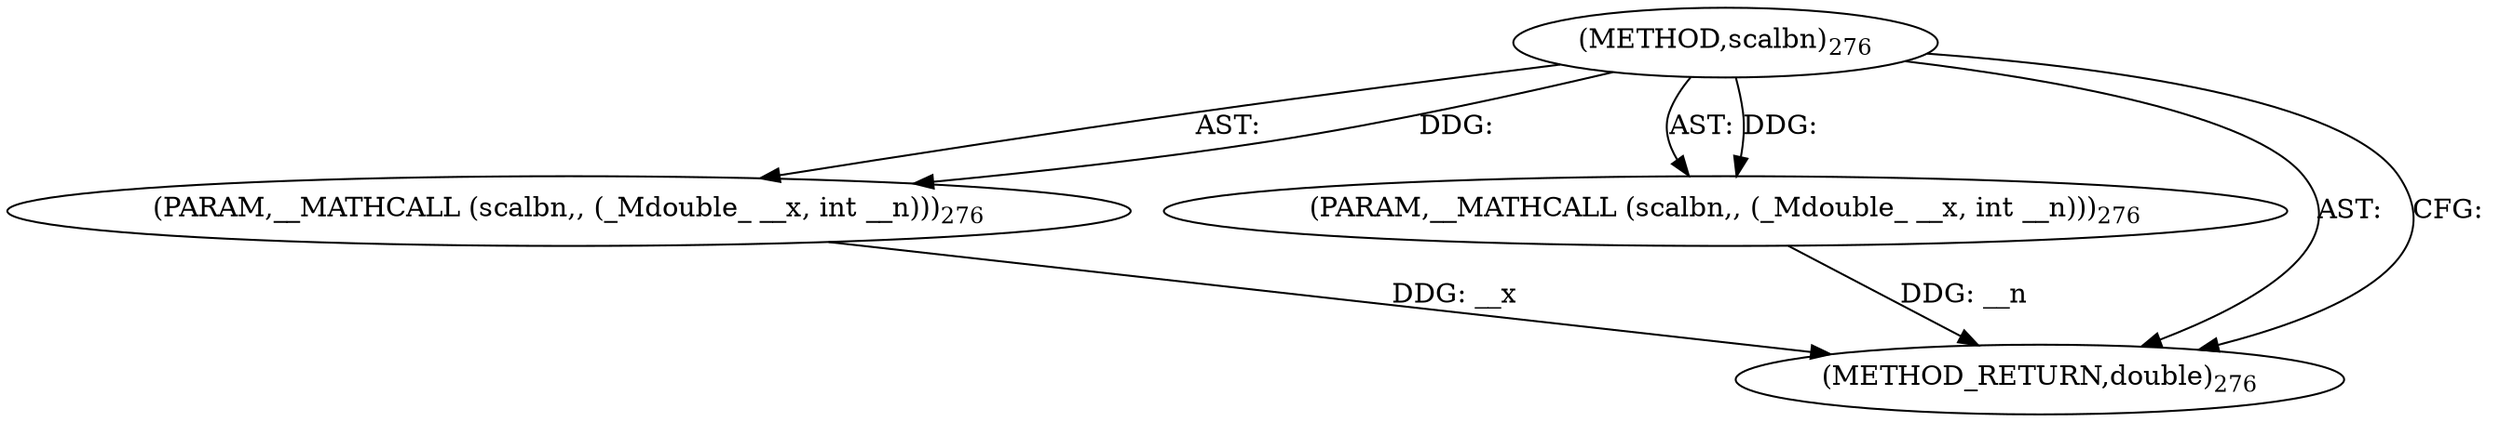 digraph "scalbn" {  
"6390" [label = <(METHOD,scalbn)<SUB>276</SUB>> ]
"6391" [label = <(PARAM,__MATHCALL (scalbn,, (_Mdouble_ __x, int __n)))<SUB>276</SUB>> ]
"6392" [label = <(PARAM,__MATHCALL (scalbn,, (_Mdouble_ __x, int __n)))<SUB>276</SUB>> ]
"6393" [label = <(METHOD_RETURN,double)<SUB>276</SUB>> ]
  "6390" -> "6391"  [ label = "AST: "] 
  "6390" -> "6392"  [ label = "AST: "] 
  "6390" -> "6393"  [ label = "AST: "] 
  "6390" -> "6393"  [ label = "CFG: "] 
  "6391" -> "6393"  [ label = "DDG: __x"] 
  "6392" -> "6393"  [ label = "DDG: __n"] 
  "6390" -> "6391"  [ label = "DDG: "] 
  "6390" -> "6392"  [ label = "DDG: "] 
}
